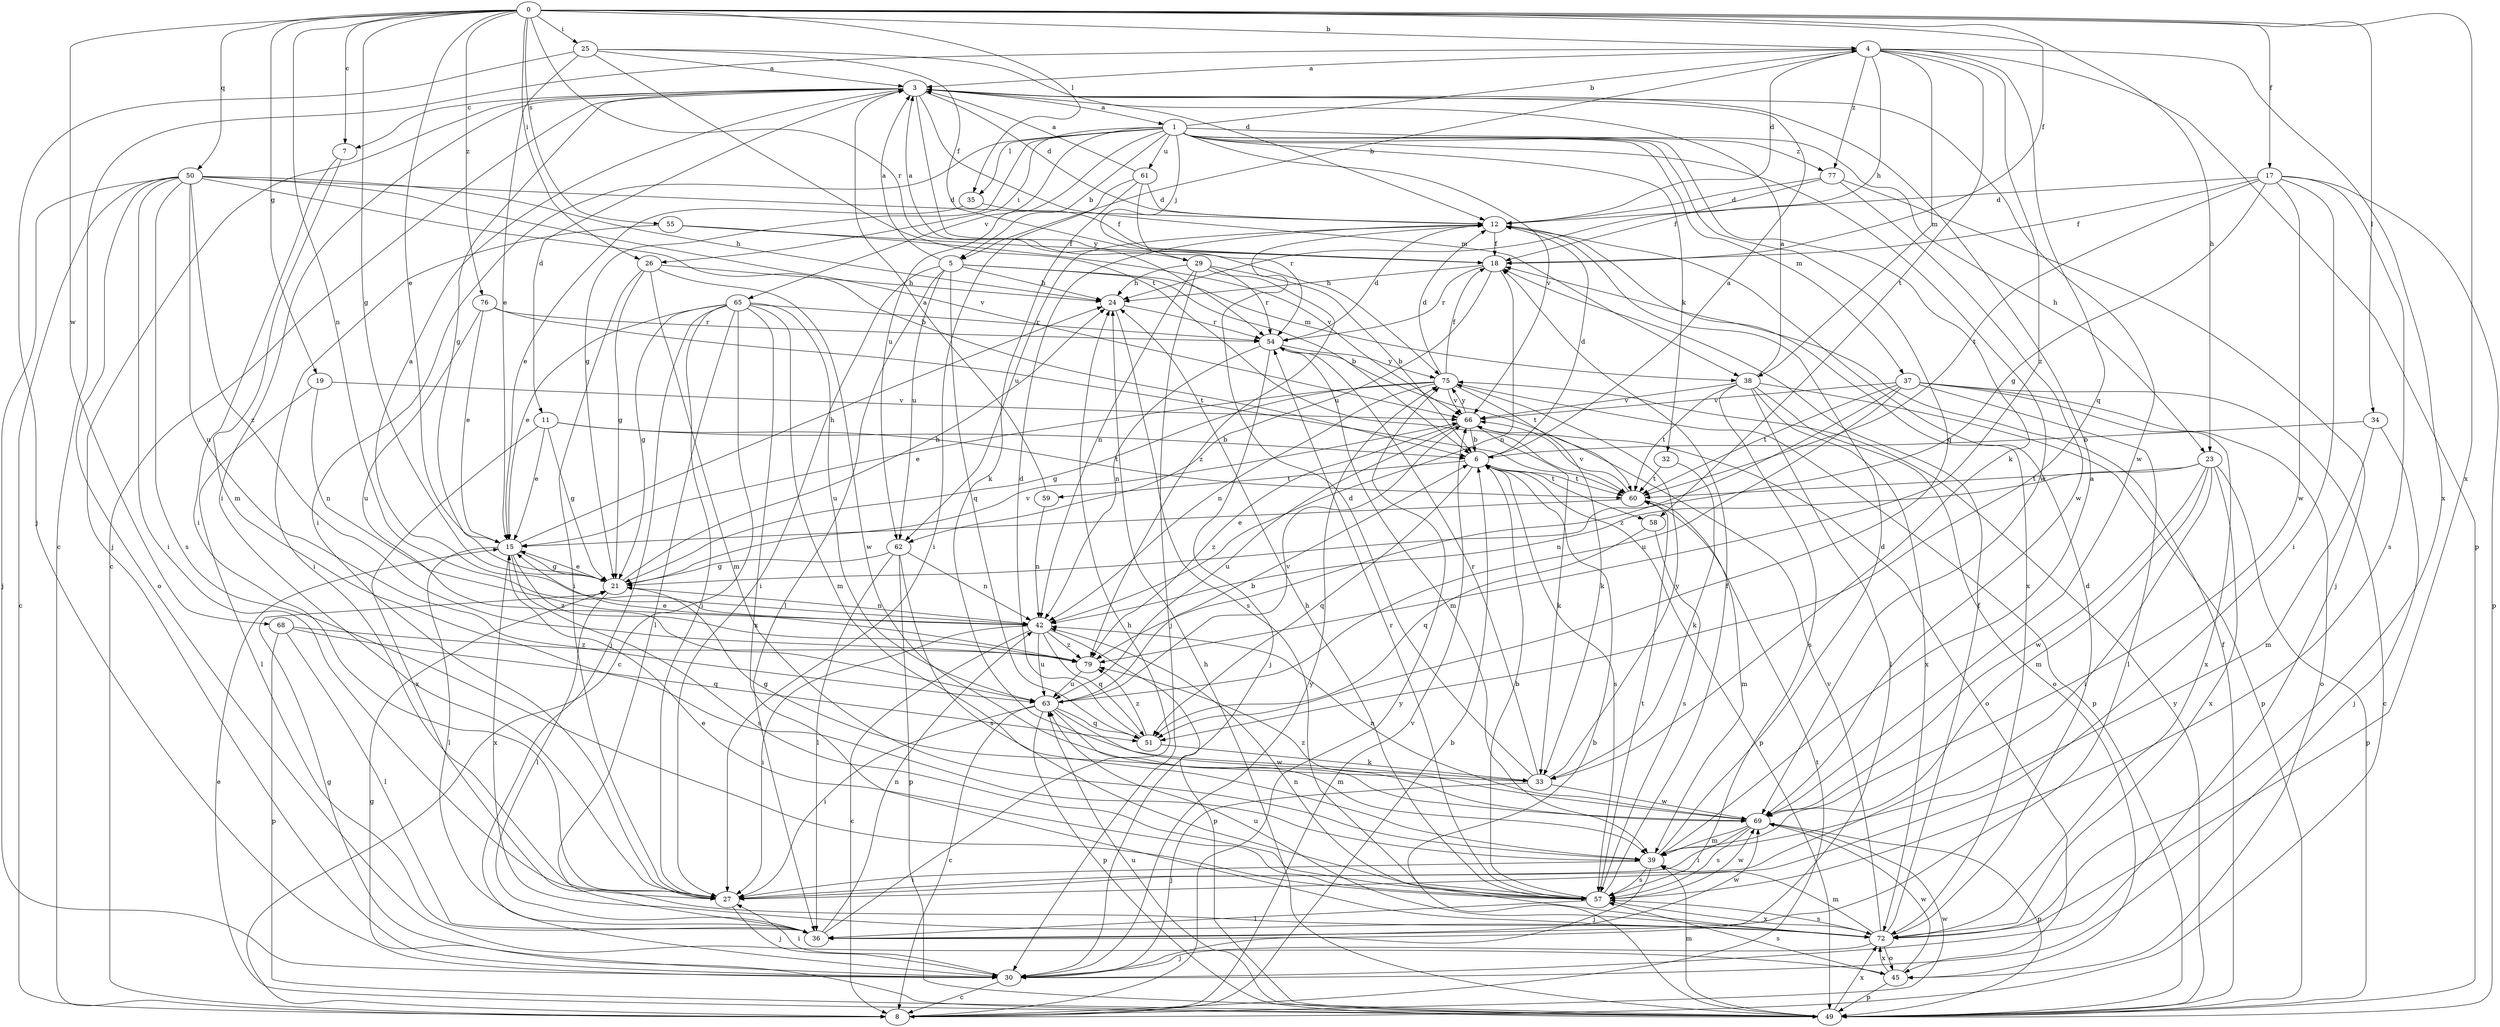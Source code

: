 strict digraph  {
0;
1;
3;
4;
5;
6;
7;
8;
11;
12;
15;
17;
18;
19;
21;
23;
24;
25;
26;
27;
29;
30;
32;
33;
34;
35;
36;
37;
38;
39;
42;
45;
49;
50;
51;
54;
55;
57;
58;
59;
60;
61;
62;
63;
65;
66;
68;
69;
72;
75;
76;
77;
79;
0 -> 4  [label=b];
0 -> 7  [label=c];
0 -> 15  [label=e];
0 -> 17  [label=f];
0 -> 18  [label=f];
0 -> 19  [label=g];
0 -> 21  [label=g];
0 -> 23  [label=h];
0 -> 25  [label=i];
0 -> 26  [label=i];
0 -> 34  [label=l];
0 -> 35  [label=l];
0 -> 42  [label=n];
0 -> 50  [label=q];
0 -> 54  [label=r];
0 -> 55  [label=s];
0 -> 68  [label=w];
0 -> 72  [label=x];
0 -> 76  [label=z];
1 -> 4  [label=b];
1 -> 5  [label=b];
1 -> 21  [label=g];
1 -> 23  [label=h];
1 -> 26  [label=i];
1 -> 27  [label=i];
1 -> 29  [label=j];
1 -> 32  [label=k];
1 -> 33  [label=k];
1 -> 35  [label=l];
1 -> 37  [label=m];
1 -> 51  [label=q];
1 -> 61  [label=u];
1 -> 62  [label=u];
1 -> 65  [label=v];
1 -> 66  [label=v];
1 -> 69  [label=w];
1 -> 77  [label=z];
3 -> 1  [label=a];
3 -> 7  [label=c];
3 -> 8  [label=c];
3 -> 11  [label=d];
3 -> 12  [label=d];
3 -> 21  [label=g];
3 -> 27  [label=i];
3 -> 30  [label=j];
3 -> 38  [label=m];
3 -> 69  [label=w];
3 -> 75  [label=y];
4 -> 3  [label=a];
4 -> 5  [label=b];
4 -> 8  [label=c];
4 -> 12  [label=d];
4 -> 24  [label=h];
4 -> 38  [label=m];
4 -> 49  [label=p];
4 -> 51  [label=q];
4 -> 58  [label=t];
4 -> 72  [label=x];
4 -> 77  [label=z];
4 -> 79  [label=z];
5 -> 3  [label=a];
5 -> 6  [label=b];
5 -> 24  [label=h];
5 -> 27  [label=i];
5 -> 36  [label=l];
5 -> 38  [label=m];
5 -> 51  [label=q];
5 -> 62  [label=u];
6 -> 3  [label=a];
6 -> 12  [label=d];
6 -> 49  [label=p];
6 -> 51  [label=q];
6 -> 57  [label=s];
6 -> 58  [label=t];
6 -> 59  [label=t];
6 -> 60  [label=t];
7 -> 27  [label=i];
7 -> 39  [label=m];
8 -> 6  [label=b];
8 -> 60  [label=t];
8 -> 66  [label=v];
8 -> 69  [label=w];
8 -> 75  [label=y];
11 -> 6  [label=b];
11 -> 15  [label=e];
11 -> 21  [label=g];
11 -> 60  [label=t];
11 -> 72  [label=x];
12 -> 18  [label=f];
12 -> 62  [label=u];
12 -> 72  [label=x];
15 -> 21  [label=g];
15 -> 24  [label=h];
15 -> 36  [label=l];
15 -> 57  [label=s];
15 -> 72  [label=x];
15 -> 79  [label=z];
17 -> 12  [label=d];
17 -> 18  [label=f];
17 -> 21  [label=g];
17 -> 27  [label=i];
17 -> 49  [label=p];
17 -> 57  [label=s];
17 -> 60  [label=t];
17 -> 69  [label=w];
18 -> 24  [label=h];
18 -> 42  [label=n];
18 -> 54  [label=r];
18 -> 62  [label=u];
19 -> 36  [label=l];
19 -> 42  [label=n];
19 -> 66  [label=v];
21 -> 15  [label=e];
21 -> 24  [label=h];
21 -> 36  [label=l];
21 -> 42  [label=n];
21 -> 66  [label=v];
23 -> 27  [label=i];
23 -> 39  [label=m];
23 -> 42  [label=n];
23 -> 49  [label=p];
23 -> 60  [label=t];
23 -> 69  [label=w];
23 -> 72  [label=x];
24 -> 54  [label=r];
24 -> 57  [label=s];
25 -> 3  [label=a];
25 -> 12  [label=d];
25 -> 15  [label=e];
25 -> 18  [label=f];
25 -> 30  [label=j];
25 -> 60  [label=t];
26 -> 21  [label=g];
26 -> 24  [label=h];
26 -> 27  [label=i];
26 -> 39  [label=m];
26 -> 69  [label=w];
27 -> 30  [label=j];
29 -> 3  [label=a];
29 -> 6  [label=b];
29 -> 24  [label=h];
29 -> 30  [label=j];
29 -> 42  [label=n];
29 -> 54  [label=r];
29 -> 79  [label=z];
30 -> 8  [label=c];
30 -> 21  [label=g];
30 -> 27  [label=i];
30 -> 75  [label=y];
32 -> 33  [label=k];
32 -> 60  [label=t];
33 -> 12  [label=d];
33 -> 21  [label=g];
33 -> 30  [label=j];
33 -> 54  [label=r];
33 -> 69  [label=w];
33 -> 75  [label=y];
34 -> 6  [label=b];
34 -> 30  [label=j];
34 -> 39  [label=m];
35 -> 15  [label=e];
35 -> 18  [label=f];
36 -> 24  [label=h];
36 -> 42  [label=n];
36 -> 69  [label=w];
37 -> 8  [label=c];
37 -> 36  [label=l];
37 -> 45  [label=o];
37 -> 60  [label=t];
37 -> 63  [label=u];
37 -> 66  [label=v];
37 -> 72  [label=x];
37 -> 79  [label=z];
38 -> 3  [label=a];
38 -> 36  [label=l];
38 -> 45  [label=o];
38 -> 49  [label=p];
38 -> 57  [label=s];
38 -> 60  [label=t];
38 -> 66  [label=v];
38 -> 72  [label=x];
39 -> 3  [label=a];
39 -> 12  [label=d];
39 -> 27  [label=i];
39 -> 30  [label=j];
39 -> 57  [label=s];
42 -> 3  [label=a];
42 -> 8  [label=c];
42 -> 27  [label=i];
42 -> 49  [label=p];
42 -> 51  [label=q];
42 -> 63  [label=u];
42 -> 79  [label=z];
45 -> 49  [label=p];
45 -> 57  [label=s];
45 -> 69  [label=w];
45 -> 72  [label=x];
49 -> 6  [label=b];
49 -> 15  [label=e];
49 -> 18  [label=f];
49 -> 21  [label=g];
49 -> 24  [label=h];
49 -> 39  [label=m];
49 -> 63  [label=u];
49 -> 72  [label=x];
49 -> 75  [label=y];
50 -> 6  [label=b];
50 -> 8  [label=c];
50 -> 12  [label=d];
50 -> 24  [label=h];
50 -> 27  [label=i];
50 -> 30  [label=j];
50 -> 45  [label=o];
50 -> 57  [label=s];
50 -> 63  [label=u];
50 -> 66  [label=v];
50 -> 79  [label=z];
51 -> 12  [label=d];
51 -> 33  [label=k];
51 -> 79  [label=z];
54 -> 12  [label=d];
54 -> 30  [label=j];
54 -> 39  [label=m];
54 -> 42  [label=n];
54 -> 60  [label=t];
54 -> 75  [label=y];
55 -> 18  [label=f];
55 -> 27  [label=i];
55 -> 66  [label=v];
57 -> 6  [label=b];
57 -> 15  [label=e];
57 -> 18  [label=f];
57 -> 24  [label=h];
57 -> 36  [label=l];
57 -> 54  [label=r];
57 -> 60  [label=t];
57 -> 69  [label=w];
57 -> 72  [label=x];
58 -> 51  [label=q];
58 -> 57  [label=s];
59 -> 3  [label=a];
59 -> 42  [label=n];
60 -> 15  [label=e];
60 -> 39  [label=m];
60 -> 66  [label=v];
61 -> 3  [label=a];
61 -> 12  [label=d];
61 -> 27  [label=i];
61 -> 33  [label=k];
61 -> 54  [label=r];
62 -> 21  [label=g];
62 -> 36  [label=l];
62 -> 42  [label=n];
62 -> 49  [label=p];
62 -> 57  [label=s];
63 -> 6  [label=b];
63 -> 8  [label=c];
63 -> 27  [label=i];
63 -> 39  [label=m];
63 -> 49  [label=p];
63 -> 51  [label=q];
63 -> 66  [label=v];
63 -> 69  [label=w];
65 -> 8  [label=c];
65 -> 15  [label=e];
65 -> 21  [label=g];
65 -> 27  [label=i];
65 -> 30  [label=j];
65 -> 36  [label=l];
65 -> 39  [label=m];
65 -> 54  [label=r];
65 -> 63  [label=u];
65 -> 72  [label=x];
66 -> 6  [label=b];
66 -> 33  [label=k];
66 -> 45  [label=o];
66 -> 63  [label=u];
66 -> 75  [label=y];
66 -> 79  [label=z];
68 -> 36  [label=l];
68 -> 49  [label=p];
68 -> 51  [label=q];
68 -> 79  [label=z];
69 -> 27  [label=i];
69 -> 39  [label=m];
69 -> 42  [label=n];
69 -> 49  [label=p];
69 -> 57  [label=s];
69 -> 79  [label=z];
72 -> 12  [label=d];
72 -> 18  [label=f];
72 -> 30  [label=j];
72 -> 39  [label=m];
72 -> 42  [label=n];
72 -> 45  [label=o];
72 -> 57  [label=s];
72 -> 63  [label=u];
72 -> 66  [label=v];
75 -> 12  [label=d];
75 -> 15  [label=e];
75 -> 18  [label=f];
75 -> 21  [label=g];
75 -> 33  [label=k];
75 -> 42  [label=n];
75 -> 49  [label=p];
75 -> 66  [label=v];
76 -> 15  [label=e];
76 -> 54  [label=r];
76 -> 60  [label=t];
76 -> 63  [label=u];
77 -> 12  [label=d];
77 -> 18  [label=f];
77 -> 30  [label=j];
77 -> 69  [label=w];
79 -> 15  [label=e];
79 -> 63  [label=u];
}
